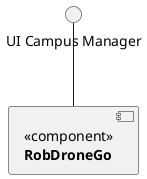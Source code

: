@startuml

() "UI Campus Manager" as CM

component RDG [
  <<component>>
  **RobDroneGo**
]

CM -d- RDG

@enduml
